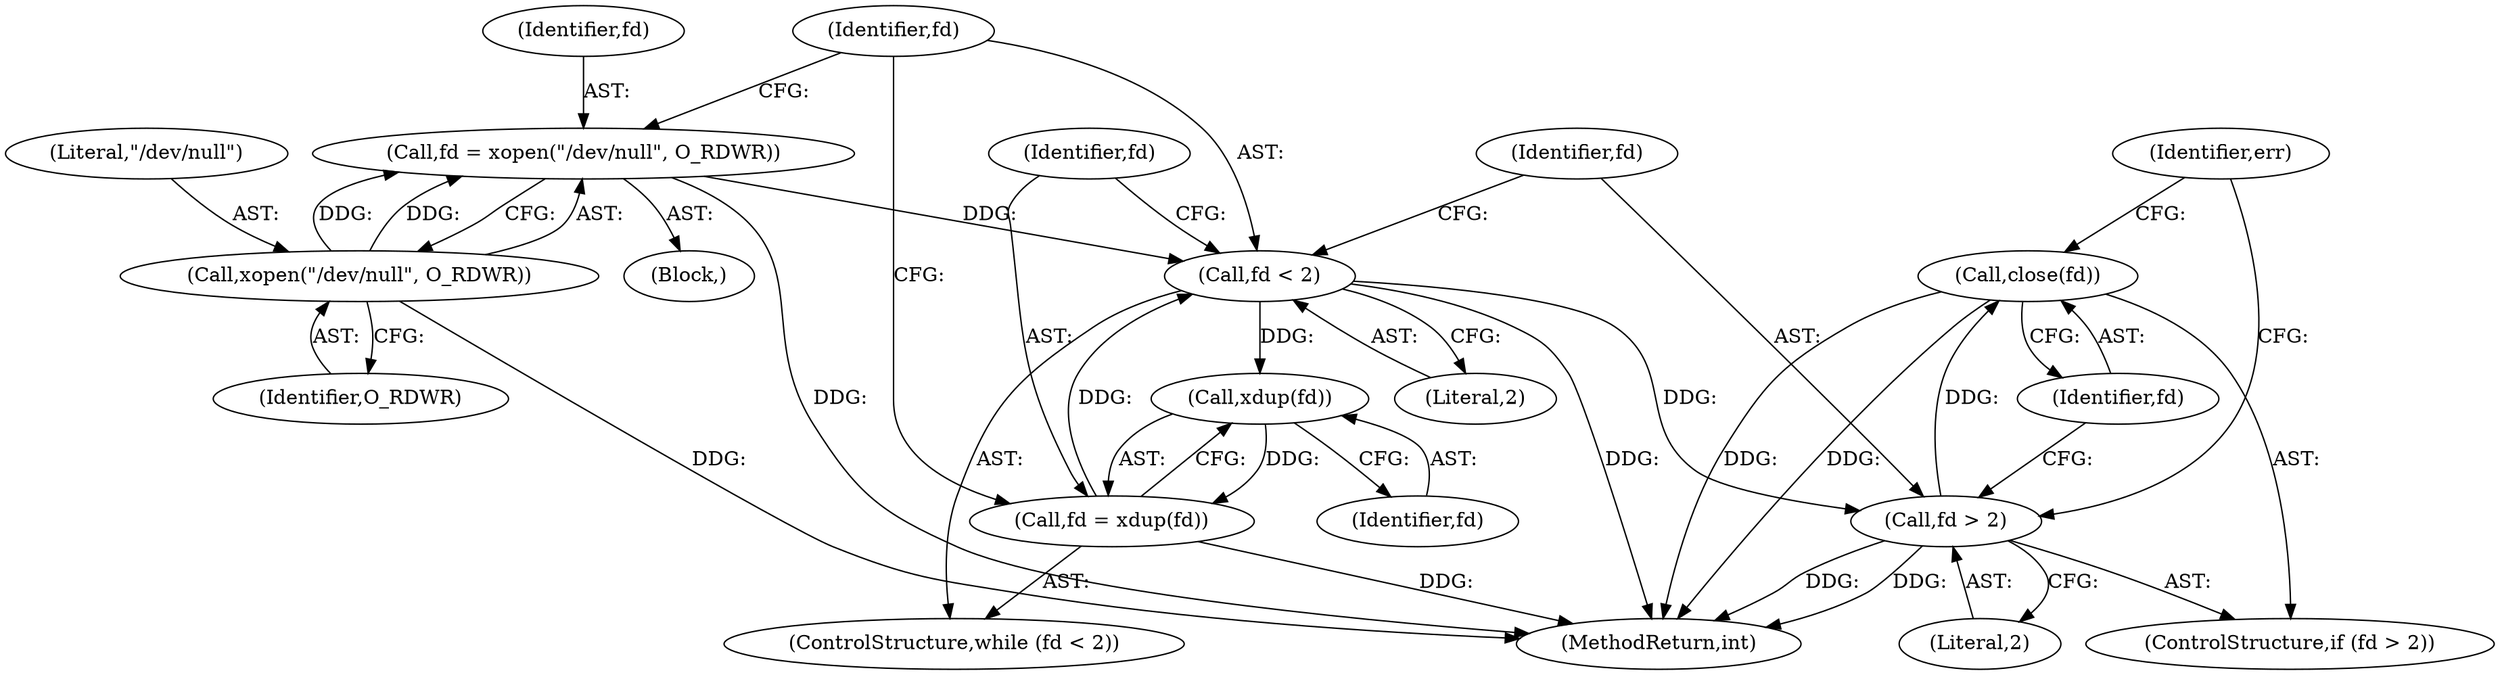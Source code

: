 digraph "0_abrt_3c1b60cfa62d39e5fff5a53a5bc53dae189e740e@API" {
"1000169" [label="(Call,close(fd))"];
"1000166" [label="(Call,fd > 2)"];
"1000158" [label="(Call,fd < 2)"];
"1000152" [label="(Call,fd = xopen(\"/dev/null\", O_RDWR))"];
"1000154" [label="(Call,xopen(\"/dev/null\", O_RDWR))"];
"1000161" [label="(Call,fd = xdup(fd))"];
"1000163" [label="(Call,xdup(fd))"];
"1000170" [label="(Identifier,fd)"];
"1000158" [label="(Call,fd < 2)"];
"1000161" [label="(Call,fd = xdup(fd))"];
"1000165" [label="(ControlStructure,if (fd > 2))"];
"1000163" [label="(Call,xdup(fd))"];
"1000169" [label="(Call,close(fd))"];
"1000160" [label="(Literal,2)"];
"1000159" [label="(Identifier,fd)"];
"1000162" [label="(Identifier,fd)"];
"1000167" [label="(Identifier,fd)"];
"1000156" [label="(Identifier,O_RDWR)"];
"1000157" [label="(ControlStructure,while (fd < 2))"];
"1000155" [label="(Literal,\"/dev/null\")"];
"1000173" [label="(Identifier,err)"];
"1000150" [label="(Block,)"];
"1000168" [label="(Literal,2)"];
"1000166" [label="(Call,fd > 2)"];
"1000152" [label="(Call,fd = xopen(\"/dev/null\", O_RDWR))"];
"1000164" [label="(Identifier,fd)"];
"1000154" [label="(Call,xopen(\"/dev/null\", O_RDWR))"];
"1000153" [label="(Identifier,fd)"];
"1001445" [label="(MethodReturn,int)"];
"1000169" -> "1000165"  [label="AST: "];
"1000169" -> "1000170"  [label="CFG: "];
"1000170" -> "1000169"  [label="AST: "];
"1000173" -> "1000169"  [label="CFG: "];
"1000169" -> "1001445"  [label="DDG: "];
"1000169" -> "1001445"  [label="DDG: "];
"1000166" -> "1000169"  [label="DDG: "];
"1000166" -> "1000165"  [label="AST: "];
"1000166" -> "1000168"  [label="CFG: "];
"1000167" -> "1000166"  [label="AST: "];
"1000168" -> "1000166"  [label="AST: "];
"1000170" -> "1000166"  [label="CFG: "];
"1000173" -> "1000166"  [label="CFG: "];
"1000166" -> "1001445"  [label="DDG: "];
"1000166" -> "1001445"  [label="DDG: "];
"1000158" -> "1000166"  [label="DDG: "];
"1000158" -> "1000157"  [label="AST: "];
"1000158" -> "1000160"  [label="CFG: "];
"1000159" -> "1000158"  [label="AST: "];
"1000160" -> "1000158"  [label="AST: "];
"1000162" -> "1000158"  [label="CFG: "];
"1000167" -> "1000158"  [label="CFG: "];
"1000158" -> "1001445"  [label="DDG: "];
"1000152" -> "1000158"  [label="DDG: "];
"1000161" -> "1000158"  [label="DDG: "];
"1000158" -> "1000163"  [label="DDG: "];
"1000152" -> "1000150"  [label="AST: "];
"1000152" -> "1000154"  [label="CFG: "];
"1000153" -> "1000152"  [label="AST: "];
"1000154" -> "1000152"  [label="AST: "];
"1000159" -> "1000152"  [label="CFG: "];
"1000152" -> "1001445"  [label="DDG: "];
"1000154" -> "1000152"  [label="DDG: "];
"1000154" -> "1000152"  [label="DDG: "];
"1000154" -> "1000156"  [label="CFG: "];
"1000155" -> "1000154"  [label="AST: "];
"1000156" -> "1000154"  [label="AST: "];
"1000154" -> "1001445"  [label="DDG: "];
"1000161" -> "1000157"  [label="AST: "];
"1000161" -> "1000163"  [label="CFG: "];
"1000162" -> "1000161"  [label="AST: "];
"1000163" -> "1000161"  [label="AST: "];
"1000159" -> "1000161"  [label="CFG: "];
"1000161" -> "1001445"  [label="DDG: "];
"1000163" -> "1000161"  [label="DDG: "];
"1000163" -> "1000164"  [label="CFG: "];
"1000164" -> "1000163"  [label="AST: "];
}
